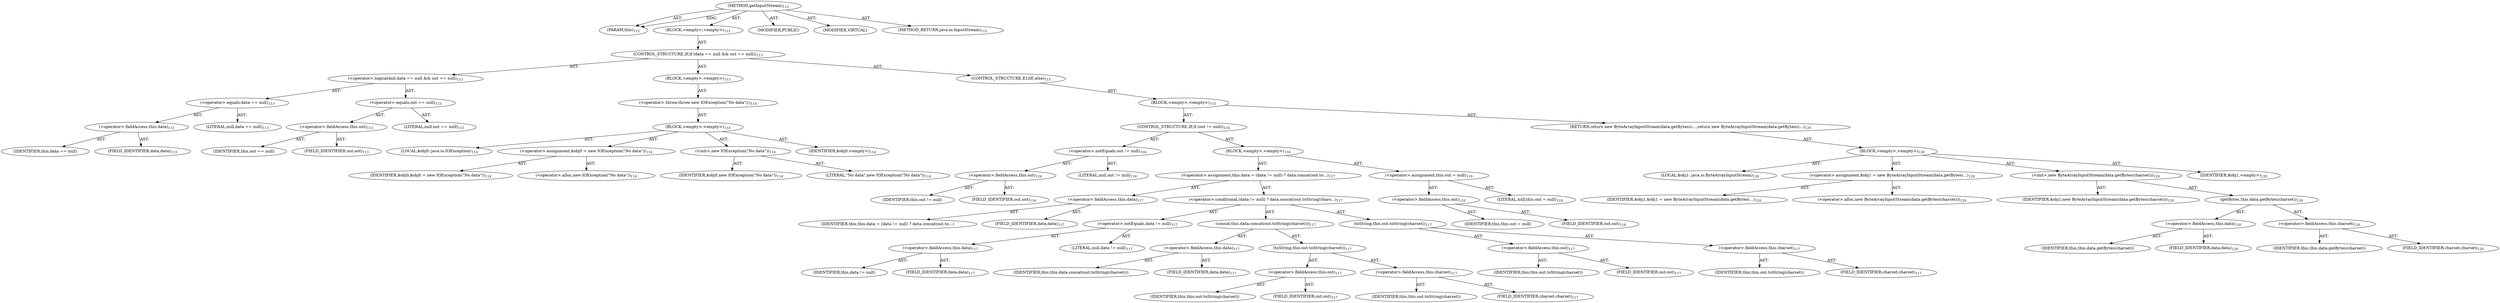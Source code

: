 digraph "getInputStream" {  
"111669149696" [label = <(METHOD,getInputStream)<SUB>112</SUB>> ]
"115964116998" [label = <(PARAM,this)<SUB>112</SUB>> ]
"25769803776" [label = <(BLOCK,&lt;empty&gt;,&lt;empty&gt;)<SUB>112</SUB>> ]
"47244640256" [label = <(CONTROL_STRUCTURE,IF,if (data == null &amp;&amp; out == null))<SUB>113</SUB>> ]
"30064771072" [label = <(&lt;operator&gt;.logicalAnd,data == null &amp;&amp; out == null)<SUB>113</SUB>> ]
"30064771073" [label = <(&lt;operator&gt;.equals,data == null)<SUB>113</SUB>> ]
"30064771074" [label = <(&lt;operator&gt;.fieldAccess,this.data)<SUB>113</SUB>> ]
"68719476748" [label = <(IDENTIFIER,this,data == null)> ]
"55834574848" [label = <(FIELD_IDENTIFIER,data,data)<SUB>113</SUB>> ]
"90194313216" [label = <(LITERAL,null,data == null)<SUB>113</SUB>> ]
"30064771075" [label = <(&lt;operator&gt;.equals,out == null)<SUB>113</SUB>> ]
"30064771076" [label = <(&lt;operator&gt;.fieldAccess,this.out)<SUB>113</SUB>> ]
"68719476749" [label = <(IDENTIFIER,this,out == null)> ]
"55834574849" [label = <(FIELD_IDENTIFIER,out,out)<SUB>113</SUB>> ]
"90194313217" [label = <(LITERAL,null,out == null)<SUB>113</SUB>> ]
"25769803777" [label = <(BLOCK,&lt;empty&gt;,&lt;empty&gt;)<SUB>113</SUB>> ]
"30064771077" [label = <(&lt;operator&gt;.throw,throw new IOException(&quot;No data&quot;);)<SUB>114</SUB>> ]
"25769803778" [label = <(BLOCK,&lt;empty&gt;,&lt;empty&gt;)<SUB>114</SUB>> ]
"94489280512" [label = <(LOCAL,$obj0: java.io.IOException)<SUB>114</SUB>> ]
"30064771078" [label = <(&lt;operator&gt;.assignment,$obj0 = new IOException(&quot;No data&quot;))<SUB>114</SUB>> ]
"68719476750" [label = <(IDENTIFIER,$obj0,$obj0 = new IOException(&quot;No data&quot;))<SUB>114</SUB>> ]
"30064771079" [label = <(&lt;operator&gt;.alloc,new IOException(&quot;No data&quot;))<SUB>114</SUB>> ]
"30064771080" [label = <(&lt;init&gt;,new IOException(&quot;No data&quot;))<SUB>114</SUB>> ]
"68719476751" [label = <(IDENTIFIER,$obj0,new IOException(&quot;No data&quot;))<SUB>114</SUB>> ]
"90194313218" [label = <(LITERAL,&quot;No data&quot;,new IOException(&quot;No data&quot;))<SUB>114</SUB>> ]
"68719476752" [label = <(IDENTIFIER,$obj0,&lt;empty&gt;)<SUB>114</SUB>> ]
"47244640257" [label = <(CONTROL_STRUCTURE,ELSE,else)<SUB>115</SUB>> ]
"25769803779" [label = <(BLOCK,&lt;empty&gt;,&lt;empty&gt;)<SUB>115</SUB>> ]
"47244640258" [label = <(CONTROL_STRUCTURE,IF,if (out != null))<SUB>116</SUB>> ]
"30064771081" [label = <(&lt;operator&gt;.notEquals,out != null)<SUB>116</SUB>> ]
"30064771082" [label = <(&lt;operator&gt;.fieldAccess,this.out)<SUB>116</SUB>> ]
"68719476753" [label = <(IDENTIFIER,this,out != null)> ]
"55834574850" [label = <(FIELD_IDENTIFIER,out,out)<SUB>116</SUB>> ]
"90194313219" [label = <(LITERAL,null,out != null)<SUB>116</SUB>> ]
"25769803780" [label = <(BLOCK,&lt;empty&gt;,&lt;empty&gt;)<SUB>116</SUB>> ]
"30064771083" [label = <(&lt;operator&gt;.assignment,this.data = (data != null) ? data.concat(out.to...)<SUB>117</SUB>> ]
"30064771084" [label = <(&lt;operator&gt;.fieldAccess,this.data)<SUB>117</SUB>> ]
"68719476754" [label = <(IDENTIFIER,this,this.data = (data != null) ? data.concat(out.to...)> ]
"55834574851" [label = <(FIELD_IDENTIFIER,data,data)<SUB>117</SUB>> ]
"30064771085" [label = <(&lt;operator&gt;.conditional,(data != null) ? data.concat(out.toString(chars...)<SUB>117</SUB>> ]
"30064771086" [label = <(&lt;operator&gt;.notEquals,data != null)<SUB>117</SUB>> ]
"30064771087" [label = <(&lt;operator&gt;.fieldAccess,this.data)<SUB>117</SUB>> ]
"68719476755" [label = <(IDENTIFIER,this,data != null)> ]
"55834574852" [label = <(FIELD_IDENTIFIER,data,data)<SUB>117</SUB>> ]
"90194313220" [label = <(LITERAL,null,data != null)<SUB>117</SUB>> ]
"30064771088" [label = <(concat,this.data.concat(out.toString(charset)))<SUB>117</SUB>> ]
"30064771089" [label = <(&lt;operator&gt;.fieldAccess,this.data)<SUB>117</SUB>> ]
"68719476756" [label = <(IDENTIFIER,this,this.data.concat(out.toString(charset)))> ]
"55834574853" [label = <(FIELD_IDENTIFIER,data,data)<SUB>117</SUB>> ]
"30064771090" [label = <(toString,this.out.toString(charset))<SUB>117</SUB>> ]
"30064771091" [label = <(&lt;operator&gt;.fieldAccess,this.out)<SUB>117</SUB>> ]
"68719476757" [label = <(IDENTIFIER,this,this.out.toString(charset))> ]
"55834574854" [label = <(FIELD_IDENTIFIER,out,out)<SUB>117</SUB>> ]
"30064771092" [label = <(&lt;operator&gt;.fieldAccess,this.charset)<SUB>117</SUB>> ]
"68719476758" [label = <(IDENTIFIER,this,this.out.toString(charset))> ]
"55834574855" [label = <(FIELD_IDENTIFIER,charset,charset)<SUB>117</SUB>> ]
"30064771093" [label = <(toString,this.out.toString(charset))<SUB>117</SUB>> ]
"30064771094" [label = <(&lt;operator&gt;.fieldAccess,this.out)<SUB>117</SUB>> ]
"68719476759" [label = <(IDENTIFIER,this,this.out.toString(charset))> ]
"55834574856" [label = <(FIELD_IDENTIFIER,out,out)<SUB>117</SUB>> ]
"30064771095" [label = <(&lt;operator&gt;.fieldAccess,this.charset)<SUB>117</SUB>> ]
"68719476760" [label = <(IDENTIFIER,this,this.out.toString(charset))> ]
"55834574857" [label = <(FIELD_IDENTIFIER,charset,charset)<SUB>117</SUB>> ]
"30064771096" [label = <(&lt;operator&gt;.assignment,this.out = null)<SUB>118</SUB>> ]
"30064771097" [label = <(&lt;operator&gt;.fieldAccess,this.out)<SUB>118</SUB>> ]
"68719476761" [label = <(IDENTIFIER,this,this.out = null)> ]
"55834574858" [label = <(FIELD_IDENTIFIER,out,out)<SUB>118</SUB>> ]
"90194313221" [label = <(LITERAL,null,this.out = null)<SUB>118</SUB>> ]
"146028888064" [label = <(RETURN,return new ByteArrayInputStream(data.getBytes(c...,return new ByteArrayInputStream(data.getBytes(c...)<SUB>120</SUB>> ]
"25769803781" [label = <(BLOCK,&lt;empty&gt;,&lt;empty&gt;)<SUB>120</SUB>> ]
"94489280513" [label = <(LOCAL,$obj1: java.io.ByteArrayInputStream)<SUB>120</SUB>> ]
"30064771098" [label = <(&lt;operator&gt;.assignment,$obj1 = new ByteArrayInputStream(data.getBytes(...)<SUB>120</SUB>> ]
"68719476762" [label = <(IDENTIFIER,$obj1,$obj1 = new ByteArrayInputStream(data.getBytes(...)<SUB>120</SUB>> ]
"30064771099" [label = <(&lt;operator&gt;.alloc,new ByteArrayInputStream(data.getBytes(charset)))<SUB>120</SUB>> ]
"30064771100" [label = <(&lt;init&gt;,new ByteArrayInputStream(data.getBytes(charset)))<SUB>120</SUB>> ]
"68719476763" [label = <(IDENTIFIER,$obj1,new ByteArrayInputStream(data.getBytes(charset)))<SUB>120</SUB>> ]
"30064771101" [label = <(getBytes,this.data.getBytes(charset))<SUB>120</SUB>> ]
"30064771102" [label = <(&lt;operator&gt;.fieldAccess,this.data)<SUB>120</SUB>> ]
"68719476764" [label = <(IDENTIFIER,this,this.data.getBytes(charset))> ]
"55834574859" [label = <(FIELD_IDENTIFIER,data,data)<SUB>120</SUB>> ]
"30064771103" [label = <(&lt;operator&gt;.fieldAccess,this.charset)<SUB>120</SUB>> ]
"68719476765" [label = <(IDENTIFIER,this,this.data.getBytes(charset))> ]
"55834574860" [label = <(FIELD_IDENTIFIER,charset,charset)<SUB>120</SUB>> ]
"68719476766" [label = <(IDENTIFIER,$obj1,&lt;empty&gt;)<SUB>120</SUB>> ]
"133143986182" [label = <(MODIFIER,PUBLIC)> ]
"133143986183" [label = <(MODIFIER,VIRTUAL)> ]
"128849018880" [label = <(METHOD_RETURN,java.io.InputStream)<SUB>112</SUB>> ]
  "111669149696" -> "115964116998"  [ label = "AST: "] 
  "111669149696" -> "25769803776"  [ label = "AST: "] 
  "111669149696" -> "133143986182"  [ label = "AST: "] 
  "111669149696" -> "133143986183"  [ label = "AST: "] 
  "111669149696" -> "128849018880"  [ label = "AST: "] 
  "25769803776" -> "47244640256"  [ label = "AST: "] 
  "47244640256" -> "30064771072"  [ label = "AST: "] 
  "47244640256" -> "25769803777"  [ label = "AST: "] 
  "47244640256" -> "47244640257"  [ label = "AST: "] 
  "30064771072" -> "30064771073"  [ label = "AST: "] 
  "30064771072" -> "30064771075"  [ label = "AST: "] 
  "30064771073" -> "30064771074"  [ label = "AST: "] 
  "30064771073" -> "90194313216"  [ label = "AST: "] 
  "30064771074" -> "68719476748"  [ label = "AST: "] 
  "30064771074" -> "55834574848"  [ label = "AST: "] 
  "30064771075" -> "30064771076"  [ label = "AST: "] 
  "30064771075" -> "90194313217"  [ label = "AST: "] 
  "30064771076" -> "68719476749"  [ label = "AST: "] 
  "30064771076" -> "55834574849"  [ label = "AST: "] 
  "25769803777" -> "30064771077"  [ label = "AST: "] 
  "30064771077" -> "25769803778"  [ label = "AST: "] 
  "25769803778" -> "94489280512"  [ label = "AST: "] 
  "25769803778" -> "30064771078"  [ label = "AST: "] 
  "25769803778" -> "30064771080"  [ label = "AST: "] 
  "25769803778" -> "68719476752"  [ label = "AST: "] 
  "30064771078" -> "68719476750"  [ label = "AST: "] 
  "30064771078" -> "30064771079"  [ label = "AST: "] 
  "30064771080" -> "68719476751"  [ label = "AST: "] 
  "30064771080" -> "90194313218"  [ label = "AST: "] 
  "47244640257" -> "25769803779"  [ label = "AST: "] 
  "25769803779" -> "47244640258"  [ label = "AST: "] 
  "25769803779" -> "146028888064"  [ label = "AST: "] 
  "47244640258" -> "30064771081"  [ label = "AST: "] 
  "47244640258" -> "25769803780"  [ label = "AST: "] 
  "30064771081" -> "30064771082"  [ label = "AST: "] 
  "30064771081" -> "90194313219"  [ label = "AST: "] 
  "30064771082" -> "68719476753"  [ label = "AST: "] 
  "30064771082" -> "55834574850"  [ label = "AST: "] 
  "25769803780" -> "30064771083"  [ label = "AST: "] 
  "25769803780" -> "30064771096"  [ label = "AST: "] 
  "30064771083" -> "30064771084"  [ label = "AST: "] 
  "30064771083" -> "30064771085"  [ label = "AST: "] 
  "30064771084" -> "68719476754"  [ label = "AST: "] 
  "30064771084" -> "55834574851"  [ label = "AST: "] 
  "30064771085" -> "30064771086"  [ label = "AST: "] 
  "30064771085" -> "30064771088"  [ label = "AST: "] 
  "30064771085" -> "30064771093"  [ label = "AST: "] 
  "30064771086" -> "30064771087"  [ label = "AST: "] 
  "30064771086" -> "90194313220"  [ label = "AST: "] 
  "30064771087" -> "68719476755"  [ label = "AST: "] 
  "30064771087" -> "55834574852"  [ label = "AST: "] 
  "30064771088" -> "30064771089"  [ label = "AST: "] 
  "30064771088" -> "30064771090"  [ label = "AST: "] 
  "30064771089" -> "68719476756"  [ label = "AST: "] 
  "30064771089" -> "55834574853"  [ label = "AST: "] 
  "30064771090" -> "30064771091"  [ label = "AST: "] 
  "30064771090" -> "30064771092"  [ label = "AST: "] 
  "30064771091" -> "68719476757"  [ label = "AST: "] 
  "30064771091" -> "55834574854"  [ label = "AST: "] 
  "30064771092" -> "68719476758"  [ label = "AST: "] 
  "30064771092" -> "55834574855"  [ label = "AST: "] 
  "30064771093" -> "30064771094"  [ label = "AST: "] 
  "30064771093" -> "30064771095"  [ label = "AST: "] 
  "30064771094" -> "68719476759"  [ label = "AST: "] 
  "30064771094" -> "55834574856"  [ label = "AST: "] 
  "30064771095" -> "68719476760"  [ label = "AST: "] 
  "30064771095" -> "55834574857"  [ label = "AST: "] 
  "30064771096" -> "30064771097"  [ label = "AST: "] 
  "30064771096" -> "90194313221"  [ label = "AST: "] 
  "30064771097" -> "68719476761"  [ label = "AST: "] 
  "30064771097" -> "55834574858"  [ label = "AST: "] 
  "146028888064" -> "25769803781"  [ label = "AST: "] 
  "25769803781" -> "94489280513"  [ label = "AST: "] 
  "25769803781" -> "30064771098"  [ label = "AST: "] 
  "25769803781" -> "30064771100"  [ label = "AST: "] 
  "25769803781" -> "68719476766"  [ label = "AST: "] 
  "30064771098" -> "68719476762"  [ label = "AST: "] 
  "30064771098" -> "30064771099"  [ label = "AST: "] 
  "30064771100" -> "68719476763"  [ label = "AST: "] 
  "30064771100" -> "30064771101"  [ label = "AST: "] 
  "30064771101" -> "30064771102"  [ label = "AST: "] 
  "30064771101" -> "30064771103"  [ label = "AST: "] 
  "30064771102" -> "68719476764"  [ label = "AST: "] 
  "30064771102" -> "55834574859"  [ label = "AST: "] 
  "30064771103" -> "68719476765"  [ label = "AST: "] 
  "30064771103" -> "55834574860"  [ label = "AST: "] 
  "111669149696" -> "115964116998"  [ label = "DDG: "] 
}
